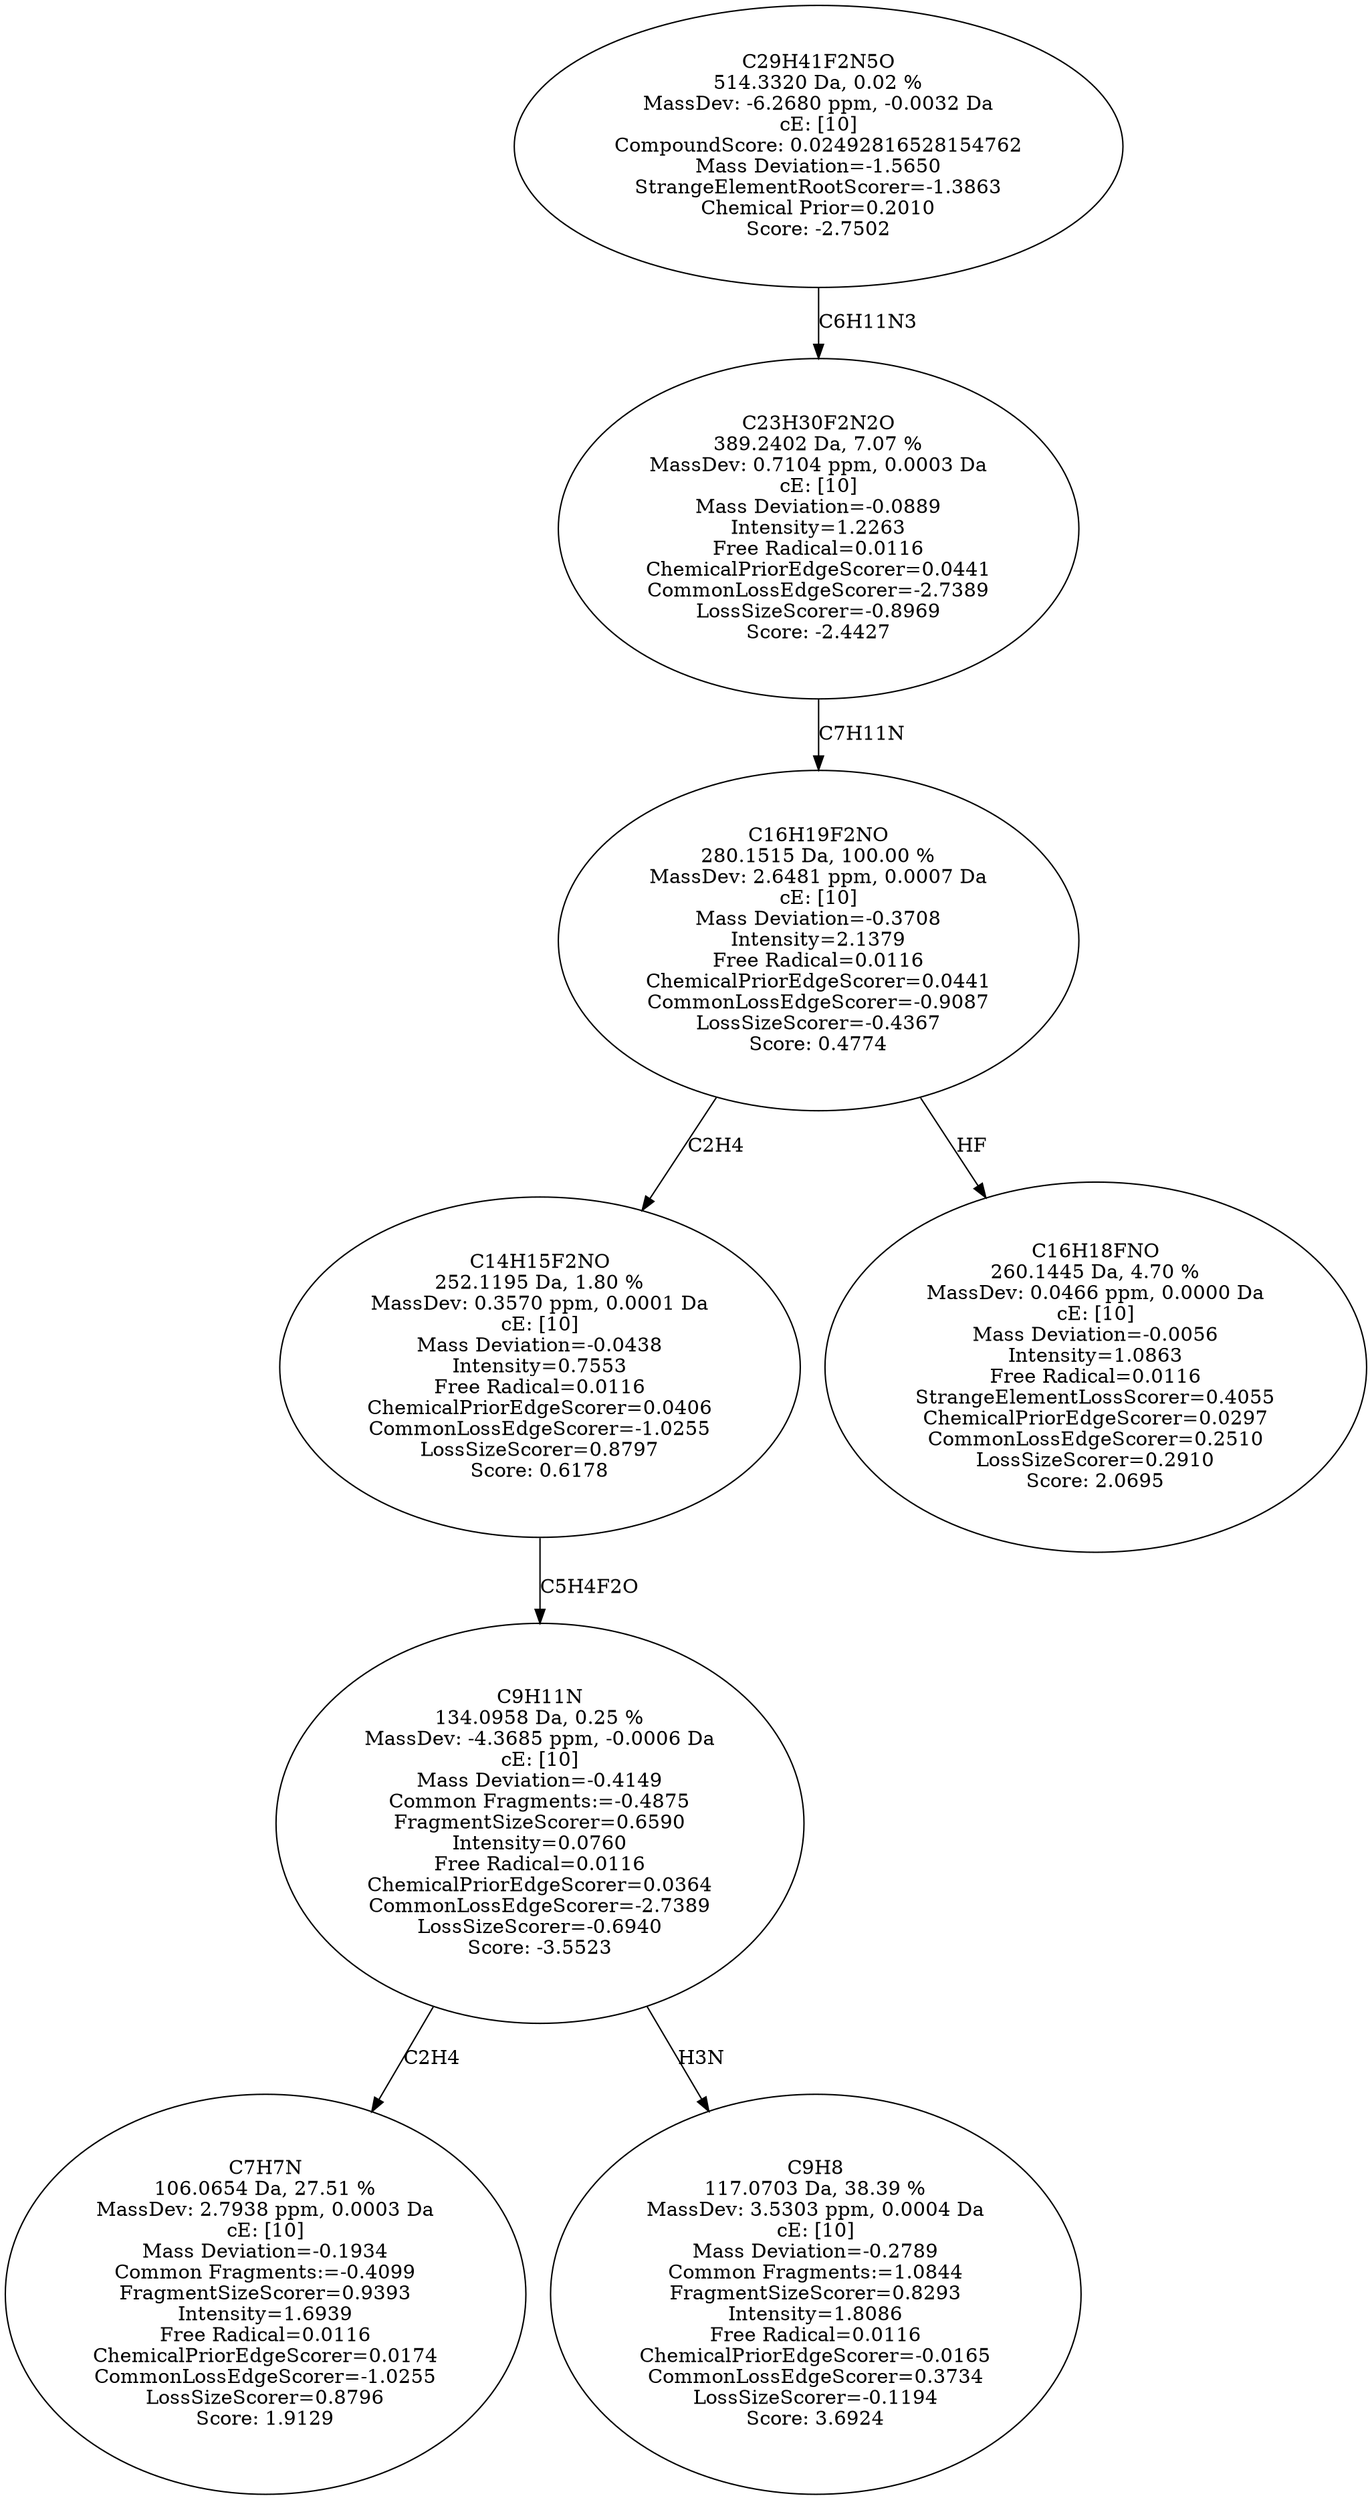 strict digraph {
v1 [label="C7H7N\n106.0654 Da, 27.51 %\nMassDev: 2.7938 ppm, 0.0003 Da\ncE: [10]\nMass Deviation=-0.1934\nCommon Fragments:=-0.4099\nFragmentSizeScorer=0.9393\nIntensity=1.6939\nFree Radical=0.0116\nChemicalPriorEdgeScorer=0.0174\nCommonLossEdgeScorer=-1.0255\nLossSizeScorer=0.8796\nScore: 1.9129"];
v2 [label="C9H8\n117.0703 Da, 38.39 %\nMassDev: 3.5303 ppm, 0.0004 Da\ncE: [10]\nMass Deviation=-0.2789\nCommon Fragments:=1.0844\nFragmentSizeScorer=0.8293\nIntensity=1.8086\nFree Radical=0.0116\nChemicalPriorEdgeScorer=-0.0165\nCommonLossEdgeScorer=0.3734\nLossSizeScorer=-0.1194\nScore: 3.6924"];
v3 [label="C9H11N\n134.0958 Da, 0.25 %\nMassDev: -4.3685 ppm, -0.0006 Da\ncE: [10]\nMass Deviation=-0.4149\nCommon Fragments:=-0.4875\nFragmentSizeScorer=0.6590\nIntensity=0.0760\nFree Radical=0.0116\nChemicalPriorEdgeScorer=0.0364\nCommonLossEdgeScorer=-2.7389\nLossSizeScorer=-0.6940\nScore: -3.5523"];
v4 [label="C14H15F2NO\n252.1195 Da, 1.80 %\nMassDev: 0.3570 ppm, 0.0001 Da\ncE: [10]\nMass Deviation=-0.0438\nIntensity=0.7553\nFree Radical=0.0116\nChemicalPriorEdgeScorer=0.0406\nCommonLossEdgeScorer=-1.0255\nLossSizeScorer=0.8797\nScore: 0.6178"];
v5 [label="C16H18FNO\n260.1445 Da, 4.70 %\nMassDev: 0.0466 ppm, 0.0000 Da\ncE: [10]\nMass Deviation=-0.0056\nIntensity=1.0863\nFree Radical=0.0116\nStrangeElementLossScorer=0.4055\nChemicalPriorEdgeScorer=0.0297\nCommonLossEdgeScorer=0.2510\nLossSizeScorer=0.2910\nScore: 2.0695"];
v6 [label="C16H19F2NO\n280.1515 Da, 100.00 %\nMassDev: 2.6481 ppm, 0.0007 Da\ncE: [10]\nMass Deviation=-0.3708\nIntensity=2.1379\nFree Radical=0.0116\nChemicalPriorEdgeScorer=0.0441\nCommonLossEdgeScorer=-0.9087\nLossSizeScorer=-0.4367\nScore: 0.4774"];
v7 [label="C23H30F2N2O\n389.2402 Da, 7.07 %\nMassDev: 0.7104 ppm, 0.0003 Da\ncE: [10]\nMass Deviation=-0.0889\nIntensity=1.2263\nFree Radical=0.0116\nChemicalPriorEdgeScorer=0.0441\nCommonLossEdgeScorer=-2.7389\nLossSizeScorer=-0.8969\nScore: -2.4427"];
v8 [label="C29H41F2N5O\n514.3320 Da, 0.02 %\nMassDev: -6.2680 ppm, -0.0032 Da\ncE: [10]\nCompoundScore: 0.02492816528154762\nMass Deviation=-1.5650\nStrangeElementRootScorer=-1.3863\nChemical Prior=0.2010\nScore: -2.7502"];
v3 -> v1 [label="C2H4"];
v3 -> v2 [label="H3N"];
v4 -> v3 [label="C5H4F2O"];
v6 -> v4 [label="C2H4"];
v6 -> v5 [label="HF"];
v7 -> v6 [label="C7H11N"];
v8 -> v7 [label="C6H11N3"];
}